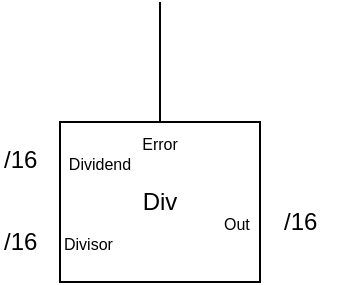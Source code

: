 <mxfile version="12.2.0" type="github" pages="1"><diagram id="9hZZ7JS1FJUiVZD2NgVb" name="Page-1"><mxGraphModel dx="971" dy="516" grid="1" gridSize="10" guides="1" tooltips="1" connect="1" arrows="1" fold="1" page="1" pageScale="1" pageWidth="850" pageHeight="1100" math="0" shadow="0"><root><mxCell id="0"/><mxCell id="1" parent="0"/><mxCell id="f1LSRHn9pdFcN6djBpn2-1" value="Div" style="rounded=0;whiteSpace=wrap;html=1;" vertex="1" parent="1"><mxGeometry x="180" y="320" width="100" height="80" as="geometry"/></mxCell><mxCell id="f1LSRHn9pdFcN6djBpn2-2" value="/16&lt;br&gt;" style="text;html=1;resizable=0;points=[];autosize=1;align=left;verticalAlign=top;spacingTop=-4;" vertex="1" parent="1"><mxGeometry x="150" y="329" width="30" height="20" as="geometry"/></mxCell><mxCell id="f1LSRHn9pdFcN6djBpn2-3" value="/16&lt;br&gt;" style="text;html=1;resizable=0;points=[];autosize=1;align=left;verticalAlign=top;spacingTop=-4;" vertex="1" parent="1"><mxGeometry x="290" y="360" width="30" height="20" as="geometry"/></mxCell><mxCell id="f1LSRHn9pdFcN6djBpn2-4" value="/16" style="text;html=1;resizable=0;points=[];autosize=1;align=left;verticalAlign=top;spacingTop=-4;" vertex="1" parent="1"><mxGeometry x="150" y="370" width="30" height="20" as="geometry"/></mxCell><mxCell id="f1LSRHn9pdFcN6djBpn2-6" value="" style="endArrow=none;html=1;entryX=0.5;entryY=0;entryDx=0;entryDy=0;" edge="1" parent="1" target="f1LSRHn9pdFcN6djBpn2-1"><mxGeometry width="50" height="50" relative="1" as="geometry"><mxPoint x="230" y="260" as="sourcePoint"/><mxPoint x="200" y="420" as="targetPoint"/></mxGeometry></mxCell><mxCell id="f1LSRHn9pdFcN6djBpn2-7" value="&lt;font style=&quot;font-size: 8px&quot;&gt;Error&lt;/font&gt;" style="text;html=1;strokeColor=none;fillColor=none;align=center;verticalAlign=middle;whiteSpace=wrap;rounded=0;" vertex="1" parent="1"><mxGeometry x="210" y="320" width="40" height="20" as="geometry"/></mxCell><mxCell id="f1LSRHn9pdFcN6djBpn2-8" value="&lt;font style=&quot;font-size: 8px&quot;&gt;Dividend&lt;/font&gt;" style="text;html=1;strokeColor=none;fillColor=none;align=center;verticalAlign=middle;whiteSpace=wrap;rounded=0;" vertex="1" parent="1"><mxGeometry x="180" y="330" width="40" height="20" as="geometry"/></mxCell><mxCell id="f1LSRHn9pdFcN6djBpn2-9" value="&lt;font style=&quot;font-size: 8px&quot;&gt;Divisor&lt;/font&gt;" style="text;html=1;resizable=0;points=[];autosize=1;align=left;verticalAlign=top;spacingTop=-4;" vertex="1" parent="1"><mxGeometry x="180" y="370" width="40" height="20" as="geometry"/></mxCell><mxCell id="f1LSRHn9pdFcN6djBpn2-10" value="&lt;font style=&quot;font-size: 8px&quot;&gt;Out&lt;/font&gt;" style="text;html=1;resizable=0;points=[];autosize=1;align=left;verticalAlign=top;spacingTop=-4;" vertex="1" parent="1"><mxGeometry x="260" y="360" width="30" height="20" as="geometry"/></mxCell></root></mxGraphModel></diagram></mxfile>